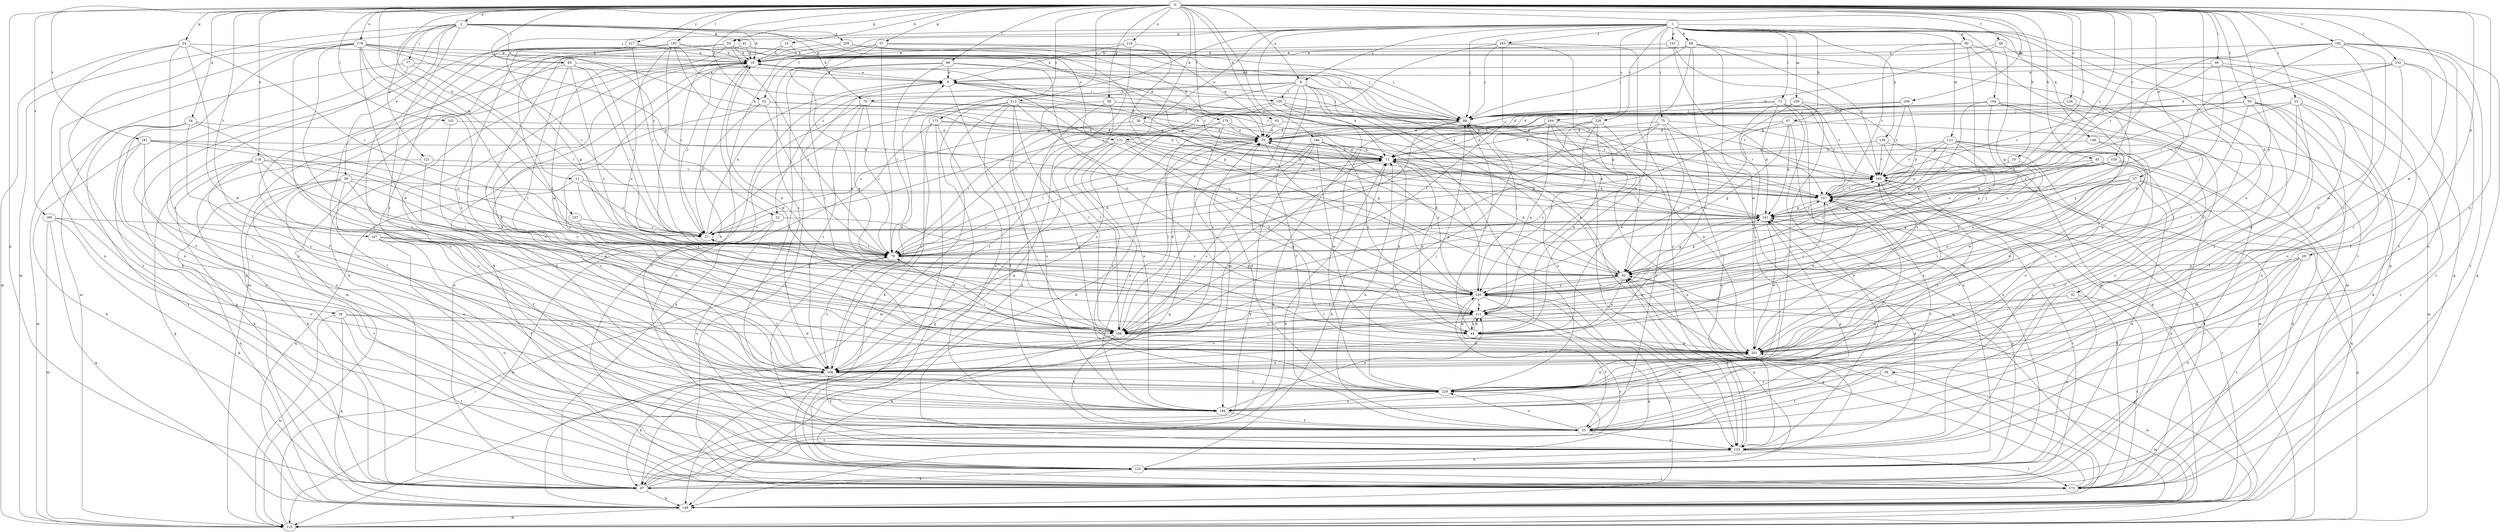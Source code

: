 strict digraph  {
0;
1;
2;
6;
9;
10;
11;
16;
18;
22;
23;
26;
27;
29;
30;
32;
34;
35;
37;
38;
39;
44;
46;
50;
52;
53;
54;
57;
58;
59;
60;
61;
62;
63;
65;
67;
68;
70;
71;
73;
75;
77;
79;
85;
88;
97;
98;
99;
101;
103;
104;
105;
106;
107;
109;
113;
115;
116;
118;
121;
123;
126;
131;
132;
133;
138;
141;
146;
148;
149;
152;
157;
159;
163;
164;
166;
167;
173;
174;
175;
179;
184;
190;
191;
192;
193;
200;
201;
209;
211;
212;
217;
220;
228;
229;
0 -> 2  [label=a];
0 -> 6  [label=a];
0 -> 10  [label=b];
0 -> 11  [label=b];
0 -> 16  [label=b];
0 -> 22  [label=c];
0 -> 29  [label=d];
0 -> 30  [label=d];
0 -> 32  [label=d];
0 -> 34  [label=d];
0 -> 37  [label=e];
0 -> 46  [label=f];
0 -> 50  [label=f];
0 -> 52  [label=f];
0 -> 54  [label=g];
0 -> 57  [label=g];
0 -> 58  [label=g];
0 -> 59  [label=g];
0 -> 63  [label=h];
0 -> 65  [label=h];
0 -> 85  [label=j];
0 -> 97  [label=k];
0 -> 98  [label=l];
0 -> 99  [label=l];
0 -> 101  [label=l];
0 -> 103  [label=l];
0 -> 107  [label=m];
0 -> 116  [label=n];
0 -> 118  [label=n];
0 -> 126  [label=o];
0 -> 146  [label=q];
0 -> 152  [label=r];
0 -> 157  [label=r];
0 -> 159  [label=s];
0 -> 167  [label=t];
0 -> 173  [label=t];
0 -> 174  [label=t];
0 -> 179  [label=u];
0 -> 184  [label=u];
0 -> 190  [label=v];
0 -> 191  [label=v];
0 -> 192  [label=v];
0 -> 193  [label=v];
0 -> 200  [label=w];
0 -> 201  [label=w];
0 -> 212  [label=y];
0 -> 217  [label=y];
0 -> 220  [label=y];
1 -> 6  [label=a];
1 -> 23  [label=c];
1 -> 38  [label=e];
1 -> 52  [label=f];
1 -> 59  [label=g];
1 -> 60  [label=g];
1 -> 67  [label=h];
1 -> 68  [label=h];
1 -> 73  [label=i];
1 -> 75  [label=i];
1 -> 85  [label=j];
1 -> 88  [label=j];
1 -> 104  [label=l];
1 -> 109  [label=m];
1 -> 113  [label=m];
1 -> 131  [label=o];
1 -> 133  [label=p];
1 -> 138  [label=p];
1 -> 148  [label=q];
1 -> 149  [label=q];
1 -> 163  [label=s];
1 -> 164  [label=s];
1 -> 175  [label=t];
1 -> 228  [label=z];
1 -> 229  [label=z];
2 -> 18  [label=b];
2 -> 23  [label=c];
2 -> 26  [label=c];
2 -> 39  [label=e];
2 -> 61  [label=g];
2 -> 70  [label=h];
2 -> 77  [label=i];
2 -> 115  [label=m];
2 -> 121  [label=n];
2 -> 131  [label=o];
2 -> 175  [label=t];
2 -> 209  [label=x];
2 -> 229  [label=z];
6 -> 27  [label=c];
6 -> 53  [label=f];
6 -> 70  [label=h];
6 -> 71  [label=h];
6 -> 79  [label=i];
6 -> 105  [label=l];
6 -> 132  [label=o];
6 -> 149  [label=q];
6 -> 166  [label=s];
6 -> 229  [label=z];
9 -> 88  [label=j];
9 -> 105  [label=l];
9 -> 106  [label=l];
9 -> 220  [label=y];
10 -> 193  [label=v];
10 -> 220  [label=y];
11 -> 27  [label=c];
11 -> 149  [label=q];
11 -> 157  [label=r];
11 -> 211  [label=x];
16 -> 18  [label=b];
16 -> 115  [label=m];
16 -> 175  [label=t];
18 -> 9  [label=a];
18 -> 27  [label=c];
18 -> 71  [label=h];
18 -> 97  [label=k];
18 -> 115  [label=m];
18 -> 201  [label=w];
18 -> 229  [label=z];
22 -> 88  [label=j];
22 -> 106  [label=l];
22 -> 157  [label=r];
22 -> 175  [label=t];
22 -> 184  [label=u];
22 -> 201  [label=w];
23 -> 27  [label=c];
23 -> 115  [label=m];
23 -> 132  [label=o];
23 -> 220  [label=y];
26 -> 106  [label=l];
26 -> 115  [label=m];
26 -> 149  [label=q];
26 -> 175  [label=t];
26 -> 201  [label=w];
27 -> 9  [label=a];
27 -> 79  [label=i];
29 -> 53  [label=f];
29 -> 62  [label=g];
29 -> 123  [label=n];
29 -> 175  [label=t];
29 -> 201  [label=w];
30 -> 27  [label=c];
30 -> 35  [label=d];
30 -> 62  [label=g];
32 -> 123  [label=n];
32 -> 175  [label=t];
32 -> 201  [label=w];
32 -> 211  [label=x];
34 -> 35  [label=d];
34 -> 106  [label=l];
34 -> 115  [label=m];
34 -> 132  [label=o];
34 -> 166  [label=s];
34 -> 175  [label=t];
35 -> 71  [label=h];
35 -> 79  [label=i];
35 -> 106  [label=l];
35 -> 141  [label=p];
35 -> 220  [label=y];
37 -> 62  [label=g];
37 -> 97  [label=k];
37 -> 106  [label=l];
37 -> 123  [label=n];
37 -> 141  [label=p];
37 -> 149  [label=q];
37 -> 157  [label=r];
37 -> 201  [label=w];
37 -> 211  [label=x];
38 -> 53  [label=f];
38 -> 115  [label=m];
38 -> 229  [label=z];
39 -> 44  [label=e];
39 -> 53  [label=f];
39 -> 132  [label=o];
39 -> 149  [label=q];
39 -> 157  [label=r];
39 -> 175  [label=t];
39 -> 220  [label=y];
44 -> 18  [label=b];
44 -> 71  [label=h];
44 -> 88  [label=j];
44 -> 201  [label=w];
44 -> 211  [label=x];
46 -> 18  [label=b];
46 -> 62  [label=g];
46 -> 71  [label=h];
46 -> 149  [label=q];
50 -> 53  [label=f];
50 -> 71  [label=h];
50 -> 88  [label=j];
50 -> 97  [label=k];
50 -> 106  [label=l];
50 -> 132  [label=o];
50 -> 193  [label=v];
50 -> 229  [label=z];
52 -> 27  [label=c];
52 -> 53  [label=f];
52 -> 71  [label=h];
52 -> 79  [label=i];
52 -> 88  [label=j];
53 -> 71  [label=h];
53 -> 132  [label=o];
53 -> 141  [label=p];
53 -> 229  [label=z];
54 -> 18  [label=b];
54 -> 27  [label=c];
54 -> 115  [label=m];
54 -> 123  [label=n];
54 -> 166  [label=s];
54 -> 201  [label=w];
57 -> 18  [label=b];
57 -> 35  [label=d];
57 -> 44  [label=e];
57 -> 79  [label=i];
57 -> 88  [label=j];
57 -> 166  [label=s];
58 -> 88  [label=j];
58 -> 106  [label=l];
58 -> 123  [label=n];
58 -> 157  [label=r];
58 -> 229  [label=z];
59 -> 18  [label=b];
59 -> 79  [label=i];
59 -> 132  [label=o];
59 -> 141  [label=p];
59 -> 149  [label=q];
59 -> 175  [label=t];
59 -> 201  [label=w];
60 -> 18  [label=b];
60 -> 44  [label=e];
60 -> 157  [label=r];
60 -> 220  [label=y];
60 -> 229  [label=z];
61 -> 18  [label=b];
61 -> 88  [label=j];
61 -> 106  [label=l];
62 -> 35  [label=d];
62 -> 44  [label=e];
62 -> 71  [label=h];
62 -> 106  [label=l];
62 -> 141  [label=p];
62 -> 175  [label=t];
62 -> 220  [label=y];
63 -> 35  [label=d];
63 -> 166  [label=s];
63 -> 193  [label=v];
65 -> 27  [label=c];
65 -> 97  [label=k];
65 -> 141  [label=p];
65 -> 193  [label=v];
65 -> 201  [label=w];
67 -> 35  [label=d];
67 -> 62  [label=g];
67 -> 123  [label=n];
67 -> 141  [label=p];
67 -> 175  [label=t];
67 -> 220  [label=y];
68 -> 18  [label=b];
68 -> 44  [label=e];
68 -> 88  [label=j];
68 -> 115  [label=m];
68 -> 166  [label=s];
68 -> 193  [label=v];
68 -> 201  [label=w];
70 -> 35  [label=d];
70 -> 62  [label=g];
70 -> 79  [label=i];
70 -> 88  [label=j];
70 -> 132  [label=o];
70 -> 166  [label=s];
71 -> 35  [label=d];
71 -> 44  [label=e];
71 -> 79  [label=i];
71 -> 166  [label=s];
71 -> 193  [label=v];
73 -> 35  [label=d];
73 -> 88  [label=j];
73 -> 123  [label=n];
73 -> 132  [label=o];
73 -> 141  [label=p];
73 -> 157  [label=r];
73 -> 166  [label=s];
73 -> 193  [label=v];
75 -> 35  [label=d];
75 -> 53  [label=f];
75 -> 79  [label=i];
75 -> 106  [label=l];
75 -> 115  [label=m];
75 -> 132  [label=o];
75 -> 149  [label=q];
77 -> 9  [label=a];
77 -> 53  [label=f];
77 -> 79  [label=i];
77 -> 115  [label=m];
79 -> 62  [label=g];
79 -> 71  [label=h];
79 -> 141  [label=p];
79 -> 166  [label=s];
79 -> 193  [label=v];
85 -> 9  [label=a];
85 -> 27  [label=c];
85 -> 53  [label=f];
85 -> 79  [label=i];
85 -> 106  [label=l];
85 -> 220  [label=y];
88 -> 35  [label=d];
88 -> 97  [label=k];
88 -> 106  [label=l];
88 -> 132  [label=o];
88 -> 157  [label=r];
97 -> 9  [label=a];
97 -> 71  [label=h];
97 -> 149  [label=q];
97 -> 157  [label=r];
97 -> 220  [label=y];
97 -> 229  [label=z];
98 -> 9  [label=a];
98 -> 53  [label=f];
98 -> 79  [label=i];
98 -> 157  [label=r];
98 -> 201  [label=w];
99 -> 9  [label=a];
99 -> 79  [label=i];
99 -> 106  [label=l];
99 -> 157  [label=r];
99 -> 211  [label=x];
99 -> 229  [label=z];
101 -> 35  [label=d];
101 -> 106  [label=l];
103 -> 18  [label=b];
103 -> 79  [label=i];
103 -> 88  [label=j];
103 -> 97  [label=k];
103 -> 106  [label=l];
103 -> 141  [label=p];
103 -> 157  [label=r];
103 -> 166  [label=s];
103 -> 211  [label=x];
104 -> 62  [label=g];
104 -> 71  [label=h];
104 -> 88  [label=j];
104 -> 115  [label=m];
104 -> 132  [label=o];
104 -> 201  [label=w];
104 -> 220  [label=y];
105 -> 62  [label=g];
105 -> 88  [label=j];
105 -> 166  [label=s];
105 -> 184  [label=u];
105 -> 193  [label=v];
106 -> 27  [label=c];
106 -> 35  [label=d];
106 -> 53  [label=f];
106 -> 123  [label=n];
106 -> 201  [label=w];
107 -> 27  [label=c];
107 -> 211  [label=x];
109 -> 79  [label=i];
109 -> 88  [label=j];
109 -> 149  [label=q];
109 -> 229  [label=z];
113 -> 62  [label=g];
113 -> 71  [label=h];
113 -> 132  [label=o];
113 -> 141  [label=p];
113 -> 166  [label=s];
113 -> 193  [label=v];
113 -> 201  [label=w];
113 -> 211  [label=x];
115 -> 62  [label=g];
115 -> 79  [label=i];
115 -> 141  [label=p];
116 -> 9  [label=a];
116 -> 18  [label=b];
116 -> 62  [label=g];
116 -> 149  [label=q];
118 -> 79  [label=i];
118 -> 97  [label=k];
118 -> 149  [label=q];
118 -> 166  [label=s];
118 -> 184  [label=u];
118 -> 193  [label=v];
118 -> 211  [label=x];
121 -> 97  [label=k];
121 -> 166  [label=s];
121 -> 193  [label=v];
123 -> 18  [label=b];
123 -> 62  [label=g];
123 -> 71  [label=h];
123 -> 97  [label=k];
123 -> 141  [label=p];
123 -> 175  [label=t];
126 -> 88  [label=j];
126 -> 220  [label=y];
131 -> 71  [label=h];
131 -> 149  [label=q];
131 -> 184  [label=u];
131 -> 193  [label=v];
131 -> 211  [label=x];
131 -> 229  [label=z];
132 -> 35  [label=d];
132 -> 62  [label=g];
132 -> 79  [label=i];
132 -> 123  [label=n];
132 -> 141  [label=p];
132 -> 175  [label=t];
133 -> 18  [label=b];
133 -> 115  [label=m];
133 -> 193  [label=v];
138 -> 71  [label=h];
138 -> 184  [label=u];
138 -> 193  [label=v];
138 -> 220  [label=y];
141 -> 27  [label=c];
141 -> 62  [label=g];
141 -> 71  [label=h];
141 -> 157  [label=r];
141 -> 201  [label=w];
146 -> 71  [label=h];
146 -> 97  [label=k];
146 -> 106  [label=l];
146 -> 166  [label=s];
146 -> 201  [label=w];
146 -> 211  [label=x];
146 -> 220  [label=y];
148 -> 53  [label=f];
148 -> 71  [label=h];
148 -> 211  [label=x];
149 -> 115  [label=m];
149 -> 157  [label=r];
149 -> 201  [label=w];
149 -> 220  [label=y];
152 -> 9  [label=a];
152 -> 35  [label=d];
152 -> 53  [label=f];
152 -> 157  [label=r];
152 -> 175  [label=t];
152 -> 229  [label=z];
157 -> 9  [label=a];
157 -> 18  [label=b];
157 -> 44  [label=e];
157 -> 53  [label=f];
157 -> 141  [label=p];
157 -> 193  [label=v];
159 -> 27  [label=c];
159 -> 97  [label=k];
159 -> 141  [label=p];
159 -> 157  [label=r];
159 -> 184  [label=u];
159 -> 193  [label=v];
163 -> 18  [label=b];
163 -> 27  [label=c];
163 -> 62  [label=g];
163 -> 88  [label=j];
163 -> 106  [label=l];
163 -> 132  [label=o];
164 -> 35  [label=d];
164 -> 44  [label=e];
164 -> 71  [label=h];
164 -> 106  [label=l];
164 -> 123  [label=n];
164 -> 201  [label=w];
164 -> 211  [label=x];
166 -> 9  [label=a];
166 -> 18  [label=b];
166 -> 53  [label=f];
166 -> 97  [label=k];
166 -> 229  [label=z];
167 -> 53  [label=f];
167 -> 79  [label=i];
167 -> 123  [label=n];
167 -> 184  [label=u];
167 -> 220  [label=y];
173 -> 35  [label=d];
173 -> 71  [label=h];
173 -> 97  [label=k];
173 -> 166  [label=s];
173 -> 175  [label=t];
173 -> 184  [label=u];
174 -> 35  [label=d];
174 -> 79  [label=i];
174 -> 149  [label=q];
174 -> 184  [label=u];
174 -> 220  [label=y];
175 -> 9  [label=a];
175 -> 62  [label=g];
175 -> 157  [label=r];
175 -> 193  [label=v];
179 -> 18  [label=b];
179 -> 27  [label=c];
179 -> 71  [label=h];
179 -> 79  [label=i];
179 -> 106  [label=l];
179 -> 123  [label=n];
179 -> 141  [label=p];
179 -> 166  [label=s];
179 -> 175  [label=t];
179 -> 184  [label=u];
179 -> 201  [label=w];
184 -> 18  [label=b];
184 -> 53  [label=f];
184 -> 157  [label=r];
184 -> 211  [label=x];
190 -> 27  [label=c];
190 -> 97  [label=k];
190 -> 115  [label=m];
190 -> 149  [label=q];
190 -> 184  [label=u];
191 -> 27  [label=c];
191 -> 71  [label=h];
191 -> 79  [label=i];
191 -> 97  [label=k];
191 -> 123  [label=n];
191 -> 166  [label=s];
192 -> 18  [label=b];
192 -> 79  [label=i];
192 -> 132  [label=o];
192 -> 149  [label=q];
192 -> 157  [label=r];
192 -> 166  [label=s];
192 -> 175  [label=t];
192 -> 193  [label=v];
192 -> 201  [label=w];
193 -> 157  [label=r];
193 -> 166  [label=s];
193 -> 229  [label=z];
200 -> 35  [label=d];
200 -> 88  [label=j];
200 -> 141  [label=p];
200 -> 193  [label=v];
201 -> 35  [label=d];
201 -> 79  [label=i];
201 -> 166  [label=s];
201 -> 193  [label=v];
209 -> 18  [label=b];
209 -> 27  [label=c];
209 -> 35  [label=d];
209 -> 88  [label=j];
209 -> 157  [label=r];
211 -> 44  [label=e];
211 -> 53  [label=f];
211 -> 106  [label=l];
211 -> 157  [label=r];
211 -> 166  [label=s];
212 -> 53  [label=f];
212 -> 88  [label=j];
212 -> 97  [label=k];
212 -> 106  [label=l];
212 -> 115  [label=m];
212 -> 123  [label=n];
212 -> 141  [label=p];
212 -> 184  [label=u];
212 -> 220  [label=y];
217 -> 18  [label=b];
217 -> 27  [label=c];
217 -> 35  [label=d];
217 -> 62  [label=g];
217 -> 166  [label=s];
220 -> 88  [label=j];
220 -> 106  [label=l];
220 -> 132  [label=o];
220 -> 149  [label=q];
220 -> 201  [label=w];
220 -> 211  [label=x];
228 -> 35  [label=d];
228 -> 44  [label=e];
228 -> 71  [label=h];
228 -> 79  [label=i];
228 -> 211  [label=x];
228 -> 220  [label=y];
229 -> 18  [label=b];
229 -> 35  [label=d];
229 -> 88  [label=j];
229 -> 184  [label=u];
229 -> 193  [label=v];
229 -> 201  [label=w];
}
